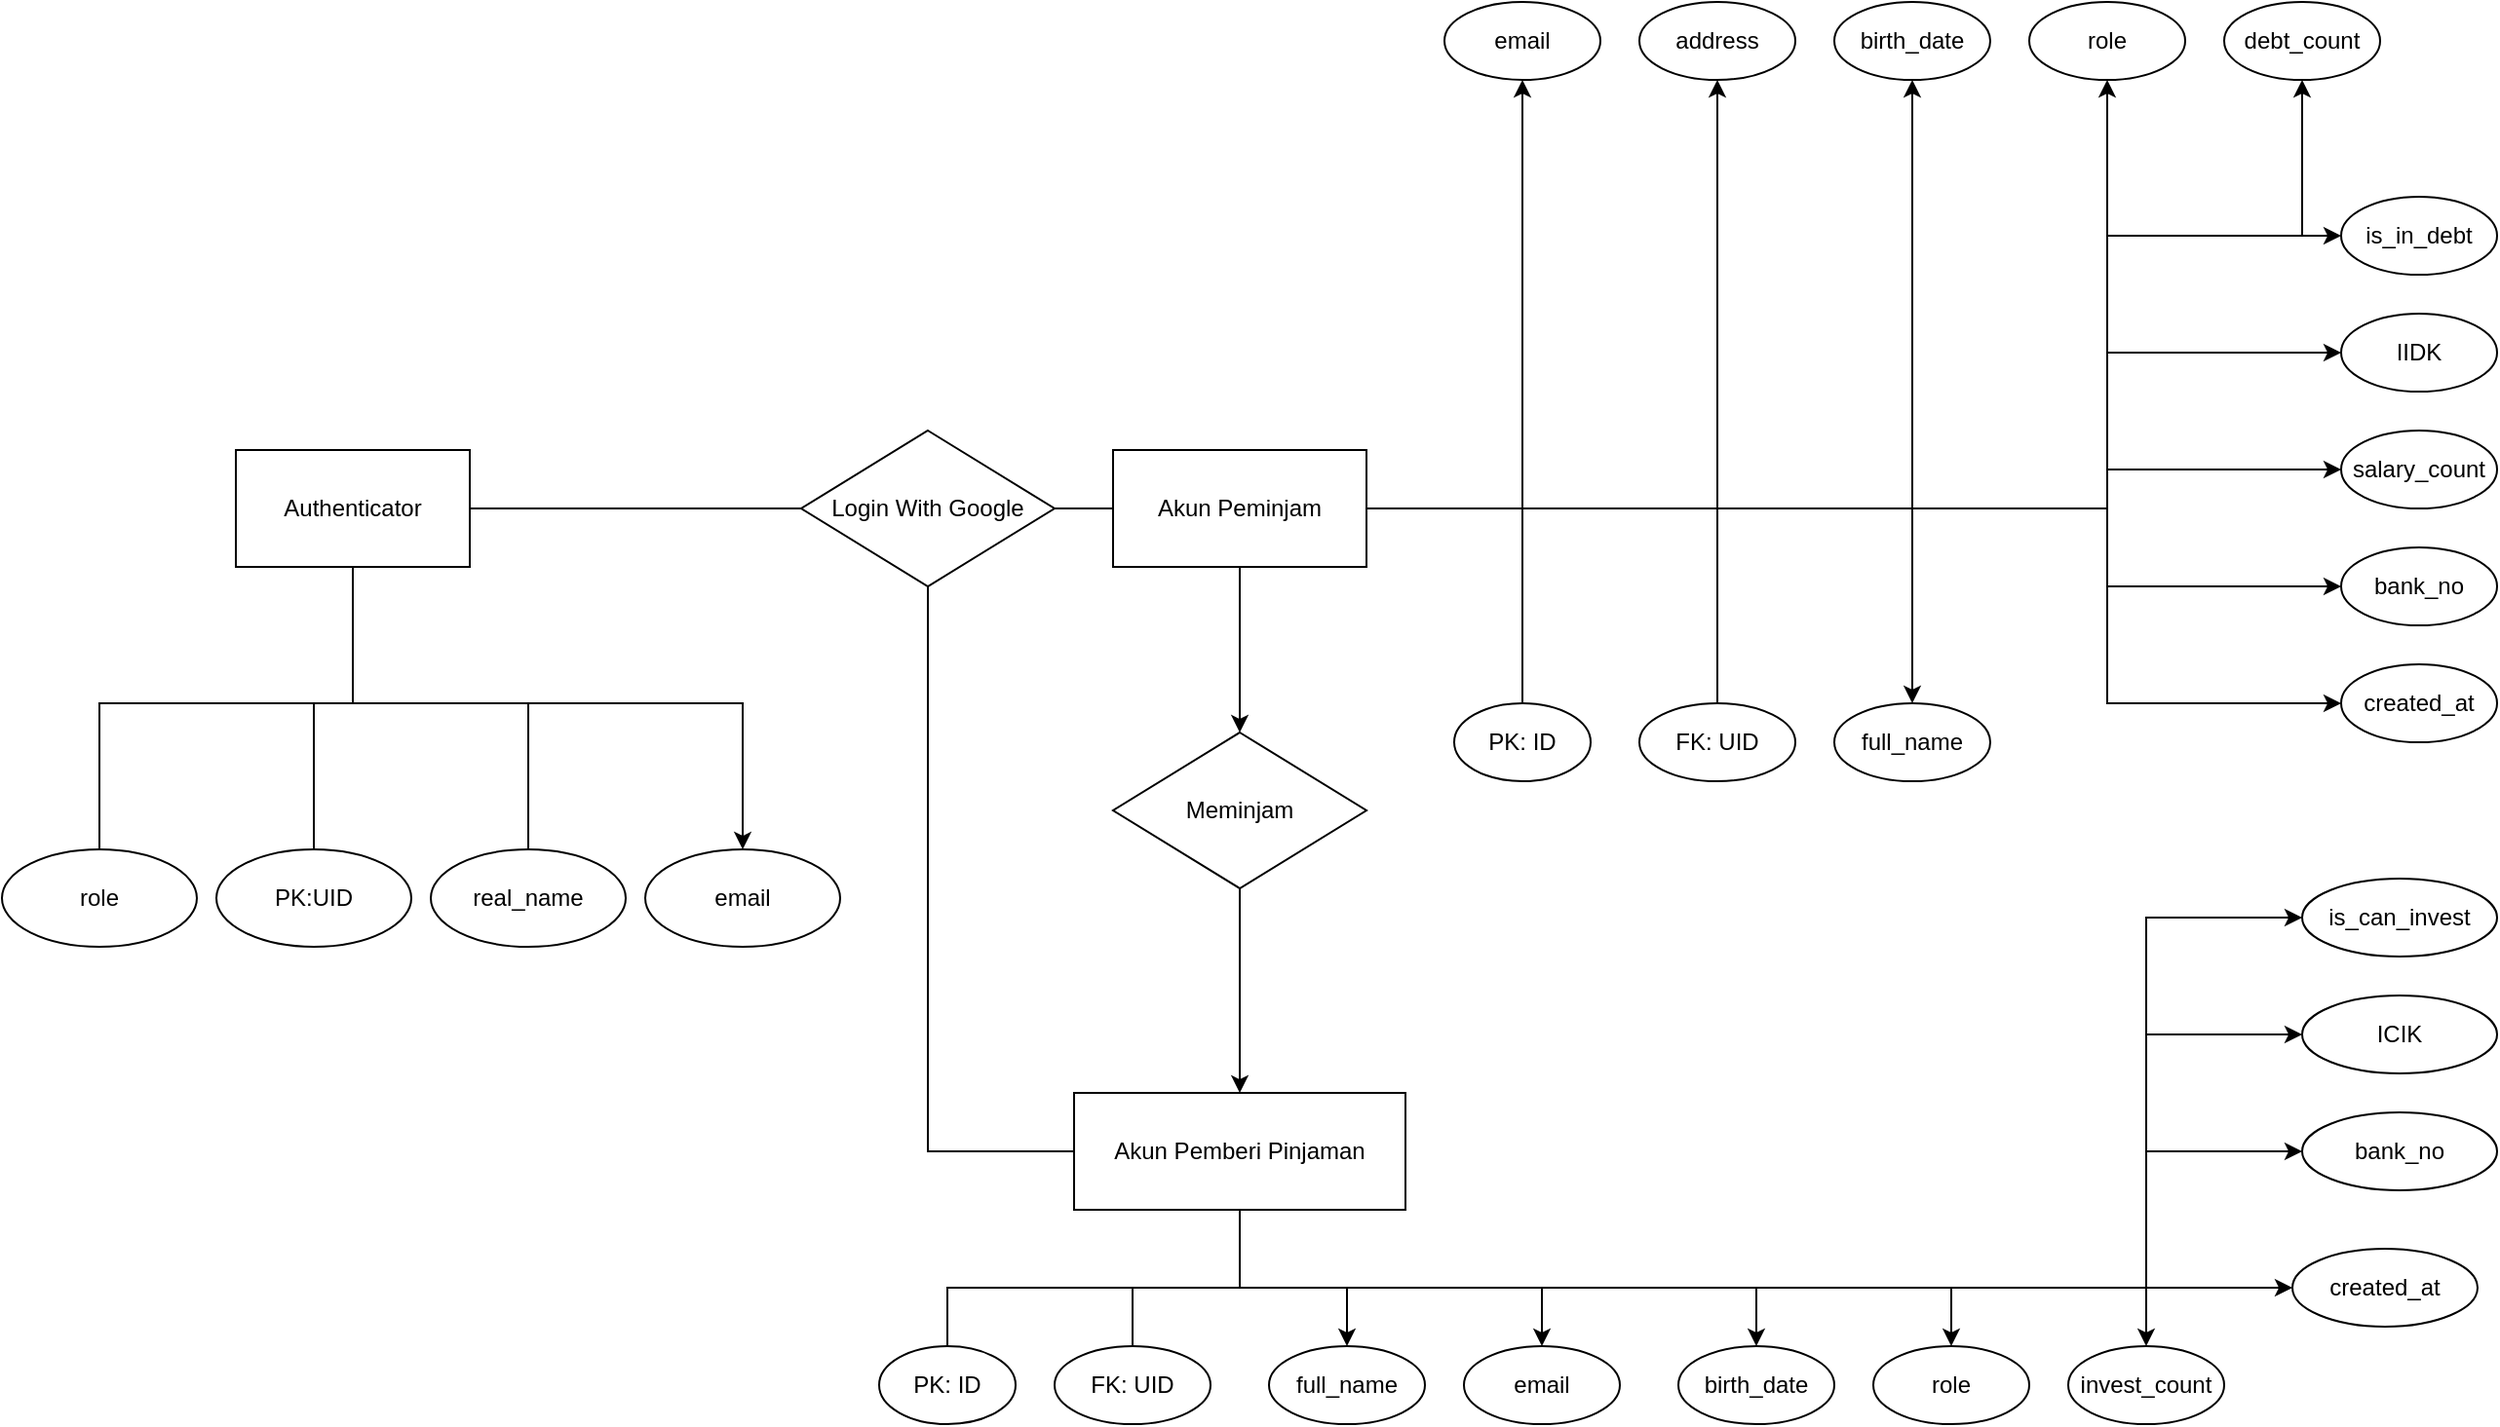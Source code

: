 <mxfile version="24.7.17">
  <diagram name="Page-1" id="lwDeEY2JYYdrH5nlkBoJ">
    <mxGraphModel dx="1922" dy="2220" grid="1" gridSize="10" guides="1" tooltips="1" connect="1" arrows="1" fold="1" page="1" pageScale="1" pageWidth="850" pageHeight="1100" math="0" shadow="0">
      <root>
        <mxCell id="0" />
        <mxCell id="1" parent="0" />
        <mxCell id="Ixt7KDWkkDkSaDbi-yvk-2" style="edgeStyle=orthogonalEdgeStyle;rounded=0;orthogonalLoop=1;jettySize=auto;html=1;exitX=0.5;exitY=1;exitDx=0;exitDy=0;entryX=0.5;entryY=0;entryDx=0;entryDy=0;" edge="1" parent="1" source="1TiUZI-1H1YMYdZX2LC2-1" target="1TiUZI-1H1YMYdZX2LC2-10">
          <mxGeometry relative="1" as="geometry">
            <Array as="points">
              <mxPoint x="300" y="240" />
              <mxPoint x="500" y="240" />
            </Array>
          </mxGeometry>
        </mxCell>
        <mxCell id="1TiUZI-1H1YMYdZX2LC2-1" value="Authenticator" style="rounded=1;whiteSpace=wrap;html=1;" parent="1" vertex="1">
          <mxGeometry x="240" y="110" width="120" height="60" as="geometry" />
        </mxCell>
        <mxCell id="1TiUZI-1H1YMYdZX2LC2-38" style="edgeStyle=orthogonalEdgeStyle;rounded=0;orthogonalLoop=1;jettySize=auto;html=1;exitX=1;exitY=0.5;exitDx=0;exitDy=0;entryX=0;entryY=0.5;entryDx=0;entryDy=0;" parent="1" source="1TiUZI-1H1YMYdZX2LC2-2" target="1TiUZI-1H1YMYdZX2LC2-25" edge="1">
          <mxGeometry relative="1" as="geometry">
            <Array as="points">
              <mxPoint x="1200" y="140" />
              <mxPoint x="1200" y="240" />
            </Array>
          </mxGeometry>
        </mxCell>
        <mxCell id="1TiUZI-1H1YMYdZX2LC2-39" style="edgeStyle=orthogonalEdgeStyle;rounded=0;orthogonalLoop=1;jettySize=auto;html=1;exitX=1;exitY=0.5;exitDx=0;exitDy=0;entryX=0;entryY=0.5;entryDx=0;entryDy=0;" parent="1" source="1TiUZI-1H1YMYdZX2LC2-2" target="1TiUZI-1H1YMYdZX2LC2-36" edge="1">
          <mxGeometry relative="1" as="geometry">
            <Array as="points">
              <mxPoint x="1200" y="140" />
              <mxPoint x="1200" y="180" />
            </Array>
          </mxGeometry>
        </mxCell>
        <mxCell id="1TiUZI-1H1YMYdZX2LC2-40" style="edgeStyle=orthogonalEdgeStyle;rounded=0;orthogonalLoop=1;jettySize=auto;html=1;exitX=1;exitY=0.5;exitDx=0;exitDy=0;entryX=0;entryY=0.5;entryDx=0;entryDy=0;" parent="1" source="1TiUZI-1H1YMYdZX2LC2-2" target="1TiUZI-1H1YMYdZX2LC2-35" edge="1">
          <mxGeometry relative="1" as="geometry">
            <Array as="points">
              <mxPoint x="1200" y="140" />
              <mxPoint x="1200" y="120" />
            </Array>
          </mxGeometry>
        </mxCell>
        <mxCell id="1TiUZI-1H1YMYdZX2LC2-41" style="edgeStyle=orthogonalEdgeStyle;rounded=0;orthogonalLoop=1;jettySize=auto;html=1;exitX=1;exitY=0.5;exitDx=0;exitDy=0;entryX=0;entryY=0.5;entryDx=0;entryDy=0;" parent="1" source="1TiUZI-1H1YMYdZX2LC2-2" target="1TiUZI-1H1YMYdZX2LC2-34" edge="1">
          <mxGeometry relative="1" as="geometry">
            <Array as="points">
              <mxPoint x="1200" y="140" />
              <mxPoint x="1200" y="60" />
            </Array>
          </mxGeometry>
        </mxCell>
        <mxCell id="1TiUZI-1H1YMYdZX2LC2-42" style="edgeStyle=orthogonalEdgeStyle;rounded=0;orthogonalLoop=1;jettySize=auto;html=1;exitX=1;exitY=0.5;exitDx=0;exitDy=0;entryX=0;entryY=0.5;entryDx=0;entryDy=0;" parent="1" source="1TiUZI-1H1YMYdZX2LC2-2" target="1TiUZI-1H1YMYdZX2LC2-33" edge="1">
          <mxGeometry relative="1" as="geometry">
            <Array as="points">
              <mxPoint x="1200" y="140" />
              <mxPoint x="1200" />
            </Array>
          </mxGeometry>
        </mxCell>
        <mxCell id="1TiUZI-1H1YMYdZX2LC2-43" style="edgeStyle=orthogonalEdgeStyle;rounded=0;orthogonalLoop=1;jettySize=auto;html=1;exitX=1;exitY=0.5;exitDx=0;exitDy=0;entryX=0.5;entryY=1;entryDx=0;entryDy=0;" parent="1" source="1TiUZI-1H1YMYdZX2LC2-2" target="1TiUZI-1H1YMYdZX2LC2-32" edge="1">
          <mxGeometry relative="1" as="geometry">
            <Array as="points">
              <mxPoint x="1200" y="140" />
              <mxPoint x="1200" />
              <mxPoint x="1300" />
            </Array>
          </mxGeometry>
        </mxCell>
        <mxCell id="1TiUZI-1H1YMYdZX2LC2-44" style="edgeStyle=orthogonalEdgeStyle;rounded=0;orthogonalLoop=1;jettySize=auto;html=1;exitX=1;exitY=0.5;exitDx=0;exitDy=0;entryX=0.5;entryY=1;entryDx=0;entryDy=0;" parent="1" source="1TiUZI-1H1YMYdZX2LC2-2" target="1TiUZI-1H1YMYdZX2LC2-31" edge="1">
          <mxGeometry relative="1" as="geometry" />
        </mxCell>
        <mxCell id="1TiUZI-1H1YMYdZX2LC2-45" style="edgeStyle=orthogonalEdgeStyle;rounded=0;orthogonalLoop=1;jettySize=auto;html=1;exitX=1;exitY=0.5;exitDx=0;exitDy=0;entryX=0.5;entryY=1;entryDx=0;entryDy=0;" parent="1" source="1TiUZI-1H1YMYdZX2LC2-2" target="1TiUZI-1H1YMYdZX2LC2-30" edge="1">
          <mxGeometry relative="1" as="geometry" />
        </mxCell>
        <mxCell id="1TiUZI-1H1YMYdZX2LC2-46" style="edgeStyle=orthogonalEdgeStyle;rounded=0;orthogonalLoop=1;jettySize=auto;html=1;exitX=1;exitY=0.5;exitDx=0;exitDy=0;entryX=0.5;entryY=1;entryDx=0;entryDy=0;" parent="1" source="1TiUZI-1H1YMYdZX2LC2-2" target="1TiUZI-1H1YMYdZX2LC2-27" edge="1">
          <mxGeometry relative="1" as="geometry" />
        </mxCell>
        <mxCell id="1TiUZI-1H1YMYdZX2LC2-47" style="edgeStyle=orthogonalEdgeStyle;rounded=0;orthogonalLoop=1;jettySize=auto;html=1;exitX=1;exitY=0.5;exitDx=0;exitDy=0;entryX=0.5;entryY=1;entryDx=0;entryDy=0;" parent="1" source="1TiUZI-1H1YMYdZX2LC2-2" target="1TiUZI-1H1YMYdZX2LC2-29" edge="1">
          <mxGeometry relative="1" as="geometry" />
        </mxCell>
        <mxCell id="1TiUZI-1H1YMYdZX2LC2-48" style="edgeStyle=orthogonalEdgeStyle;rounded=0;orthogonalLoop=1;jettySize=auto;html=1;exitX=1;exitY=0.5;exitDx=0;exitDy=0;entryX=0.5;entryY=0;entryDx=0;entryDy=0;" parent="1" source="1TiUZI-1H1YMYdZX2LC2-2" target="1TiUZI-1H1YMYdZX2LC2-26" edge="1">
          <mxGeometry relative="1" as="geometry">
            <Array as="points">
              <mxPoint x="1100" y="140" />
              <mxPoint x="1100" y="205" />
            </Array>
          </mxGeometry>
        </mxCell>
        <mxCell id="1TiUZI-1H1YMYdZX2LC2-78" style="edgeStyle=orthogonalEdgeStyle;rounded=0;orthogonalLoop=1;jettySize=auto;html=1;exitX=0.5;exitY=1;exitDx=0;exitDy=0;entryX=0.5;entryY=0;entryDx=0;entryDy=0;" parent="1" source="1TiUZI-1H1YMYdZX2LC2-2" target="1TiUZI-1H1YMYdZX2LC2-77" edge="1">
          <mxGeometry relative="1" as="geometry" />
        </mxCell>
        <mxCell id="1TiUZI-1H1YMYdZX2LC2-2" value="&lt;div&gt;Akun Peminjam&lt;/div&gt;" style="rounded=1;whiteSpace=wrap;html=1;" parent="1" vertex="1">
          <mxGeometry x="690" y="110" width="130" height="60" as="geometry" />
        </mxCell>
        <mxCell id="1TiUZI-1H1YMYdZX2LC2-68" style="edgeStyle=orthogonalEdgeStyle;rounded=0;orthogonalLoop=1;jettySize=auto;html=1;exitX=0.5;exitY=1;exitDx=0;exitDy=0;entryX=0.5;entryY=0;entryDx=0;entryDy=0;" parent="1" source="1TiUZI-1H1YMYdZX2LC2-3" target="1TiUZI-1H1YMYdZX2LC2-60" edge="1">
          <mxGeometry relative="1" as="geometry">
            <Array as="points">
              <mxPoint x="755" y="540" />
              <mxPoint x="810" y="540" />
            </Array>
          </mxGeometry>
        </mxCell>
        <mxCell id="1TiUZI-1H1YMYdZX2LC2-69" style="edgeStyle=orthogonalEdgeStyle;rounded=0;orthogonalLoop=1;jettySize=auto;html=1;exitX=0.5;exitY=1;exitDx=0;exitDy=0;entryX=0.5;entryY=0;entryDx=0;entryDy=0;" parent="1" source="1TiUZI-1H1YMYdZX2LC2-3" target="1TiUZI-1H1YMYdZX2LC2-61" edge="1">
          <mxGeometry relative="1" as="geometry">
            <Array as="points">
              <mxPoint x="755" y="540" />
              <mxPoint x="910" y="540" />
            </Array>
          </mxGeometry>
        </mxCell>
        <mxCell id="1TiUZI-1H1YMYdZX2LC2-70" style="edgeStyle=orthogonalEdgeStyle;rounded=0;orthogonalLoop=1;jettySize=auto;html=1;exitX=0.5;exitY=1;exitDx=0;exitDy=0;entryX=0.5;entryY=0;entryDx=0;entryDy=0;" parent="1" source="1TiUZI-1H1YMYdZX2LC2-3" target="1TiUZI-1H1YMYdZX2LC2-62" edge="1">
          <mxGeometry relative="1" as="geometry">
            <Array as="points">
              <mxPoint x="755" y="540" />
              <mxPoint x="1020" y="540" />
            </Array>
          </mxGeometry>
        </mxCell>
        <mxCell id="1TiUZI-1H1YMYdZX2LC2-71" style="edgeStyle=orthogonalEdgeStyle;rounded=0;orthogonalLoop=1;jettySize=auto;html=1;exitX=0.5;exitY=1;exitDx=0;exitDy=0;entryX=0.5;entryY=0;entryDx=0;entryDy=0;" parent="1" source="1TiUZI-1H1YMYdZX2LC2-3" target="1TiUZI-1H1YMYdZX2LC2-63" edge="1">
          <mxGeometry relative="1" as="geometry">
            <Array as="points">
              <mxPoint x="755" y="540" />
              <mxPoint x="1120" y="540" />
            </Array>
          </mxGeometry>
        </mxCell>
        <mxCell id="1TiUZI-1H1YMYdZX2LC2-72" style="edgeStyle=orthogonalEdgeStyle;rounded=0;orthogonalLoop=1;jettySize=auto;html=1;exitX=0.5;exitY=1;exitDx=0;exitDy=0;entryX=0.5;entryY=0;entryDx=0;entryDy=0;" parent="1" source="1TiUZI-1H1YMYdZX2LC2-3" target="1TiUZI-1H1YMYdZX2LC2-64" edge="1">
          <mxGeometry relative="1" as="geometry">
            <Array as="points">
              <mxPoint x="755" y="540" />
              <mxPoint x="1220" y="540" />
            </Array>
          </mxGeometry>
        </mxCell>
        <mxCell id="1TiUZI-1H1YMYdZX2LC2-73" style="edgeStyle=orthogonalEdgeStyle;rounded=0;orthogonalLoop=1;jettySize=auto;html=1;exitX=0.5;exitY=1;exitDx=0;exitDy=0;entryX=0;entryY=0.5;entryDx=0;entryDy=0;" parent="1" source="1TiUZI-1H1YMYdZX2LC2-3" target="1TiUZI-1H1YMYdZX2LC2-59" edge="1">
          <mxGeometry relative="1" as="geometry">
            <Array as="points">
              <mxPoint x="755" y="540" />
              <mxPoint x="1295" y="540" />
            </Array>
          </mxGeometry>
        </mxCell>
        <mxCell id="1TiUZI-1H1YMYdZX2LC2-74" style="edgeStyle=orthogonalEdgeStyle;rounded=0;orthogonalLoop=1;jettySize=auto;html=1;entryX=0;entryY=0.5;entryDx=0;entryDy=0;" parent="1" target="1TiUZI-1H1YMYdZX2LC2-67" edge="1">
          <mxGeometry relative="1" as="geometry">
            <mxPoint x="755" y="500" as="sourcePoint" />
            <Array as="points">
              <mxPoint x="755" y="540" />
              <mxPoint x="1220" y="540" />
              <mxPoint x="1220" y="470" />
            </Array>
          </mxGeometry>
        </mxCell>
        <mxCell id="1TiUZI-1H1YMYdZX2LC2-75" style="edgeStyle=orthogonalEdgeStyle;rounded=0;orthogonalLoop=1;jettySize=auto;html=1;entryX=0;entryY=0.5;entryDx=0;entryDy=0;exitX=0.5;exitY=1;exitDx=0;exitDy=0;" parent="1" source="Ixt7KDWkkDkSaDbi-yvk-7" target="1TiUZI-1H1YMYdZX2LC2-66" edge="1">
          <mxGeometry relative="1" as="geometry">
            <mxPoint x="760" y="500" as="sourcePoint" />
            <Array as="points">
              <mxPoint x="755" y="540" />
              <mxPoint x="1220" y="540" />
              <mxPoint x="1220" y="410" />
            </Array>
          </mxGeometry>
        </mxCell>
        <mxCell id="1TiUZI-1H1YMYdZX2LC2-76" style="edgeStyle=orthogonalEdgeStyle;rounded=0;orthogonalLoop=1;jettySize=auto;html=1;exitX=0.5;exitY=1;exitDx=0;exitDy=0;entryX=0;entryY=0.5;entryDx=0;entryDy=0;" parent="1" source="Ixt7KDWkkDkSaDbi-yvk-7" target="1TiUZI-1H1YMYdZX2LC2-65" edge="1">
          <mxGeometry relative="1" as="geometry">
            <Array as="points">
              <mxPoint x="755" y="540" />
              <mxPoint x="1220" y="540" />
              <mxPoint x="1220" y="350" />
            </Array>
          </mxGeometry>
        </mxCell>
        <mxCell id="1TiUZI-1H1YMYdZX2LC2-3" value="&lt;div&gt;Akun Pemberi Pinjaman&lt;br&gt;&lt;/div&gt;" style="rounded=1;whiteSpace=wrap;html=1;" parent="1" vertex="1">
          <mxGeometry x="670" y="440" width="170" height="60" as="geometry" />
        </mxCell>
        <mxCell id="1TiUZI-1H1YMYdZX2LC2-4" value="PK:UID" style="ellipse;whiteSpace=wrap;html=1;" parent="1" vertex="1">
          <mxGeometry x="230" y="315" width="100" height="50" as="geometry" />
        </mxCell>
        <mxCell id="1TiUZI-1H1YMYdZX2LC2-5" value="" style="endArrow=none;html=1;rounded=0;exitX=0.5;exitY=0;exitDx=0;exitDy=0;entryX=0.5;entryY=1;entryDx=0;entryDy=0;" parent="1" source="1TiUZI-1H1YMYdZX2LC2-4" target="1TiUZI-1H1YMYdZX2LC2-1" edge="1">
          <mxGeometry width="50" height="50" relative="1" as="geometry">
            <mxPoint x="480" y="230" as="sourcePoint" />
            <mxPoint x="530" y="180" as="targetPoint" />
            <Array as="points">
              <mxPoint x="280" y="240" />
              <mxPoint x="300" y="240" />
            </Array>
          </mxGeometry>
        </mxCell>
        <mxCell id="1TiUZI-1H1YMYdZX2LC2-6" value="real_name" style="ellipse;whiteSpace=wrap;html=1;" parent="1" vertex="1">
          <mxGeometry x="340" y="315" width="100" height="50" as="geometry" />
        </mxCell>
        <mxCell id="1TiUZI-1H1YMYdZX2LC2-7" value="" style="endArrow=none;html=1;rounded=0;entryX=0.5;entryY=0;entryDx=0;entryDy=0;" parent="1" target="1TiUZI-1H1YMYdZX2LC2-6" edge="1">
          <mxGeometry width="50" height="50" relative="1" as="geometry">
            <mxPoint x="300" y="170" as="sourcePoint" />
            <mxPoint x="530" y="180" as="targetPoint" />
            <Array as="points">
              <mxPoint x="300" y="240" />
              <mxPoint x="390" y="240" />
            </Array>
          </mxGeometry>
        </mxCell>
        <mxCell id="1TiUZI-1H1YMYdZX2LC2-8" value="role" style="ellipse;whiteSpace=wrap;html=1;" parent="1" vertex="1">
          <mxGeometry x="120" y="315" width="100" height="50" as="geometry" />
        </mxCell>
        <mxCell id="1TiUZI-1H1YMYdZX2LC2-9" value="" style="endArrow=none;html=1;rounded=0;entryX=0.5;entryY=0;entryDx=0;entryDy=0;exitX=0.5;exitY=1;exitDx=0;exitDy=0;" parent="1" source="1TiUZI-1H1YMYdZX2LC2-1" target="1TiUZI-1H1YMYdZX2LC2-8" edge="1">
          <mxGeometry width="50" height="50" relative="1" as="geometry">
            <mxPoint x="410" y="170" as="sourcePoint" />
            <mxPoint x="640" y="180" as="targetPoint" />
            <Array as="points">
              <mxPoint x="300" y="240" />
              <mxPoint x="170" y="240" />
            </Array>
          </mxGeometry>
        </mxCell>
        <mxCell id="1TiUZI-1H1YMYdZX2LC2-10" value="email" style="ellipse;whiteSpace=wrap;html=1;" parent="1" vertex="1">
          <mxGeometry x="450" y="315" width="100" height="50" as="geometry" />
        </mxCell>
        <mxCell id="1TiUZI-1H1YMYdZX2LC2-12" value="Login With Google" style="rhombus;whiteSpace=wrap;html=1;" parent="1" vertex="1">
          <mxGeometry x="530" y="100" width="130" height="80" as="geometry" />
        </mxCell>
        <mxCell id="1TiUZI-1H1YMYdZX2LC2-13" value="" style="endArrow=none;html=1;rounded=0;exitX=1;exitY=0.5;exitDx=0;exitDy=0;entryX=0;entryY=0.5;entryDx=0;entryDy=0;" parent="1" source="1TiUZI-1H1YMYdZX2LC2-1" target="1TiUZI-1H1YMYdZX2LC2-12" edge="1">
          <mxGeometry width="50" height="50" relative="1" as="geometry">
            <mxPoint x="590" y="250" as="sourcePoint" />
            <mxPoint x="640" y="200" as="targetPoint" />
          </mxGeometry>
        </mxCell>
        <mxCell id="1TiUZI-1H1YMYdZX2LC2-14" value="" style="endArrow=none;html=1;rounded=0;exitX=1;exitY=0.5;exitDx=0;exitDy=0;entryX=0;entryY=0.5;entryDx=0;entryDy=0;" parent="1" source="1TiUZI-1H1YMYdZX2LC2-12" target="1TiUZI-1H1YMYdZX2LC2-2" edge="1">
          <mxGeometry width="50" height="50" relative="1" as="geometry">
            <mxPoint x="460" y="310" as="sourcePoint" />
            <mxPoint x="510" y="260" as="targetPoint" />
          </mxGeometry>
        </mxCell>
        <mxCell id="1TiUZI-1H1YMYdZX2LC2-15" value="" style="endArrow=none;html=1;rounded=0;exitX=0.5;exitY=1;exitDx=0;exitDy=0;entryX=0;entryY=0.5;entryDx=0;entryDy=0;" parent="1" source="1TiUZI-1H1YMYdZX2LC2-12" target="1TiUZI-1H1YMYdZX2LC2-3" edge="1">
          <mxGeometry width="50" height="50" relative="1" as="geometry">
            <mxPoint x="440" y="390" as="sourcePoint" />
            <mxPoint x="490" y="340" as="targetPoint" />
            <Array as="points">
              <mxPoint x="595" y="470" />
            </Array>
          </mxGeometry>
        </mxCell>
        <mxCell id="1TiUZI-1H1YMYdZX2LC2-17" value="PK: ID" style="ellipse;whiteSpace=wrap;html=1;" parent="1" vertex="1">
          <mxGeometry x="865" y="240" width="70" height="40" as="geometry" />
        </mxCell>
        <mxCell id="1TiUZI-1H1YMYdZX2LC2-18" value="" style="endArrow=none;html=1;rounded=0;exitX=1;exitY=0.5;exitDx=0;exitDy=0;" parent="1" source="Ixt7KDWkkDkSaDbi-yvk-8" edge="1">
          <mxGeometry width="50" height="50" relative="1" as="geometry">
            <mxPoint x="540" y="110" as="sourcePoint" />
            <mxPoint x="900" y="240" as="targetPoint" />
            <Array as="points">
              <mxPoint x="900" y="140" />
            </Array>
          </mxGeometry>
        </mxCell>
        <mxCell id="1TiUZI-1H1YMYdZX2LC2-19" value="PK: ID" style="ellipse;whiteSpace=wrap;html=1;" parent="1" vertex="1">
          <mxGeometry x="570" y="570" width="70" height="40" as="geometry" />
        </mxCell>
        <mxCell id="1TiUZI-1H1YMYdZX2LC2-20" value="" style="endArrow=none;html=1;rounded=0;exitX=0.5;exitY=1;exitDx=0;exitDy=0;entryX=0.5;entryY=0;entryDx=0;entryDy=0;" parent="1" source="1TiUZI-1H1YMYdZX2LC2-3" target="1TiUZI-1H1YMYdZX2LC2-19" edge="1">
          <mxGeometry width="50" height="50" relative="1" as="geometry">
            <mxPoint x="787.5" y="580" as="sourcePoint" />
            <mxPoint x="730" y="680" as="targetPoint" />
            <Array as="points">
              <mxPoint x="755" y="540" />
              <mxPoint x="605" y="540" />
            </Array>
          </mxGeometry>
        </mxCell>
        <mxCell id="1TiUZI-1H1YMYdZX2LC2-21" value="FK: UID" style="ellipse;whiteSpace=wrap;html=1;" parent="1" vertex="1">
          <mxGeometry x="660" y="570" width="80" height="40" as="geometry" />
        </mxCell>
        <mxCell id="1TiUZI-1H1YMYdZX2LC2-22" value="" style="endArrow=none;html=1;rounded=0;entryX=0.5;entryY=1;entryDx=0;entryDy=0;exitX=0.5;exitY=0;exitDx=0;exitDy=0;" parent="1" source="1TiUZI-1H1YMYdZX2LC2-21" target="1TiUZI-1H1YMYdZX2LC2-3" edge="1">
          <mxGeometry width="50" height="50" relative="1" as="geometry">
            <mxPoint x="710" y="560" as="sourcePoint" />
            <mxPoint x="670" y="600" as="targetPoint" />
            <Array as="points">
              <mxPoint x="700" y="540" />
              <mxPoint x="755" y="540" />
            </Array>
          </mxGeometry>
        </mxCell>
        <mxCell id="1TiUZI-1H1YMYdZX2LC2-23" value="FK: UID" style="ellipse;whiteSpace=wrap;html=1;" parent="1" vertex="1">
          <mxGeometry x="960" y="240" width="80" height="40" as="geometry" />
        </mxCell>
        <mxCell id="1TiUZI-1H1YMYdZX2LC2-24" value="" style="endArrow=none;html=1;rounded=0;exitX=1;exitY=0.5;exitDx=0;exitDy=0;entryX=0.5;entryY=0;entryDx=0;entryDy=0;" parent="1" source="Ixt7KDWkkDkSaDbi-yvk-8" target="1TiUZI-1H1YMYdZX2LC2-23" edge="1">
          <mxGeometry width="50" height="50" relative="1" as="geometry">
            <mxPoint x="720" y="110" as="sourcePoint" />
            <mxPoint x="770" y="60" as="targetPoint" />
            <Array as="points">
              <mxPoint x="1000" y="140" />
            </Array>
          </mxGeometry>
        </mxCell>
        <mxCell id="1TiUZI-1H1YMYdZX2LC2-25" value="created_at" style="ellipse;whiteSpace=wrap;html=1;" parent="1" vertex="1">
          <mxGeometry x="1320" y="220" width="80" height="40" as="geometry" />
        </mxCell>
        <mxCell id="1TiUZI-1H1YMYdZX2LC2-26" value="full_name" style="ellipse;whiteSpace=wrap;html=1;" parent="1" vertex="1">
          <mxGeometry x="1060" y="240" width="80" height="40" as="geometry" />
        </mxCell>
        <mxCell id="1TiUZI-1H1YMYdZX2LC2-27" value="address" style="ellipse;whiteSpace=wrap;html=1;" parent="1" vertex="1">
          <mxGeometry x="960" y="-120" width="80" height="40" as="geometry" />
        </mxCell>
        <mxCell id="1TiUZI-1H1YMYdZX2LC2-29" value="&lt;div&gt;email&lt;/div&gt;" style="ellipse;whiteSpace=wrap;html=1;" parent="1" vertex="1">
          <mxGeometry x="860" y="-120" width="80" height="40" as="geometry" />
        </mxCell>
        <mxCell id="1TiUZI-1H1YMYdZX2LC2-30" value="birth_date" style="ellipse;whiteSpace=wrap;html=1;" parent="1" vertex="1">
          <mxGeometry x="1060" y="-120" width="80" height="40" as="geometry" />
        </mxCell>
        <mxCell id="1TiUZI-1H1YMYdZX2LC2-31" value="role" style="ellipse;whiteSpace=wrap;html=1;" parent="1" vertex="1">
          <mxGeometry x="1160" y="-120" width="80" height="40" as="geometry" />
        </mxCell>
        <mxCell id="1TiUZI-1H1YMYdZX2LC2-32" value="debt_count" style="ellipse;whiteSpace=wrap;html=1;" parent="1" vertex="1">
          <mxGeometry x="1260" y="-120" width="80" height="40" as="geometry" />
        </mxCell>
        <mxCell id="1TiUZI-1H1YMYdZX2LC2-33" value="is_in_debt" style="ellipse;whiteSpace=wrap;html=1;" parent="1" vertex="1">
          <mxGeometry x="1320" y="-20" width="80" height="40" as="geometry" />
        </mxCell>
        <mxCell id="1TiUZI-1H1YMYdZX2LC2-34" value="IIDK" style="ellipse;whiteSpace=wrap;html=1;" parent="1" vertex="1">
          <mxGeometry x="1320" y="40" width="80" height="40" as="geometry" />
        </mxCell>
        <mxCell id="1TiUZI-1H1YMYdZX2LC2-35" value="salary_count" style="ellipse;whiteSpace=wrap;html=1;" parent="1" vertex="1">
          <mxGeometry x="1320" y="100" width="80" height="40" as="geometry" />
        </mxCell>
        <mxCell id="1TiUZI-1H1YMYdZX2LC2-36" value="bank_no" style="ellipse;whiteSpace=wrap;html=1;" parent="1" vertex="1">
          <mxGeometry x="1320" y="160" width="80" height="40" as="geometry" />
        </mxCell>
        <mxCell id="1TiUZI-1H1YMYdZX2LC2-59" value="created_at" style="ellipse;whiteSpace=wrap;html=1;" parent="1" vertex="1">
          <mxGeometry x="1295" y="520" width="95" height="40" as="geometry" />
        </mxCell>
        <mxCell id="1TiUZI-1H1YMYdZX2LC2-60" value="full_name" style="ellipse;whiteSpace=wrap;html=1;" parent="1" vertex="1">
          <mxGeometry x="770" y="570" width="80" height="40" as="geometry" />
        </mxCell>
        <mxCell id="1TiUZI-1H1YMYdZX2LC2-61" value="&lt;div&gt;email&lt;/div&gt;" style="ellipse;whiteSpace=wrap;html=1;" parent="1" vertex="1">
          <mxGeometry x="870" y="570" width="80" height="40" as="geometry" />
        </mxCell>
        <mxCell id="1TiUZI-1H1YMYdZX2LC2-62" value="birth_date" style="ellipse;whiteSpace=wrap;html=1;" parent="1" vertex="1">
          <mxGeometry x="980" y="570" width="80" height="40" as="geometry" />
        </mxCell>
        <mxCell id="1TiUZI-1H1YMYdZX2LC2-63" value="role" style="ellipse;whiteSpace=wrap;html=1;" parent="1" vertex="1">
          <mxGeometry x="1080" y="570" width="80" height="40" as="geometry" />
        </mxCell>
        <mxCell id="1TiUZI-1H1YMYdZX2LC2-64" value="invest_count" style="ellipse;whiteSpace=wrap;html=1;" parent="1" vertex="1">
          <mxGeometry x="1180" y="570" width="80" height="40" as="geometry" />
        </mxCell>
        <mxCell id="1TiUZI-1H1YMYdZX2LC2-65" value="is_can_invest" style="ellipse;whiteSpace=wrap;html=1;" parent="1" vertex="1">
          <mxGeometry x="1300" y="330" width="100" height="40" as="geometry" />
        </mxCell>
        <mxCell id="1TiUZI-1H1YMYdZX2LC2-66" value="ICIK" style="ellipse;whiteSpace=wrap;html=1;" parent="1" vertex="1">
          <mxGeometry x="1300" y="390" width="100" height="40" as="geometry" />
        </mxCell>
        <mxCell id="1TiUZI-1H1YMYdZX2LC2-67" value="bank_no" style="ellipse;whiteSpace=wrap;html=1;" parent="1" vertex="1">
          <mxGeometry x="1300" y="450" width="100" height="40" as="geometry" />
        </mxCell>
        <mxCell id="1TiUZI-1H1YMYdZX2LC2-79" style="edgeStyle=orthogonalEdgeStyle;rounded=0;orthogonalLoop=1;jettySize=auto;html=1;exitX=0.5;exitY=1;exitDx=0;exitDy=0;entryX=0.5;entryY=0;entryDx=0;entryDy=0;" parent="1" source="1TiUZI-1H1YMYdZX2LC2-77" target="1TiUZI-1H1YMYdZX2LC2-3" edge="1">
          <mxGeometry relative="1" as="geometry" />
        </mxCell>
        <mxCell id="1TiUZI-1H1YMYdZX2LC2-77" value="Meminjam" style="rhombus;whiteSpace=wrap;html=1;" parent="1" vertex="1">
          <mxGeometry x="690" y="255" width="130" height="80" as="geometry" />
        </mxCell>
        <mxCell id="Ixt7KDWkkDkSaDbi-yvk-7" value="Akun Pemberi Pinjaman" style="rounded=0;whiteSpace=wrap;html=1;" vertex="1" parent="1">
          <mxGeometry x="670" y="440" width="170" height="60" as="geometry" />
        </mxCell>
        <mxCell id="Ixt7KDWkkDkSaDbi-yvk-8" value="Akun Peminjam" style="rounded=0;whiteSpace=wrap;html=1;" vertex="1" parent="1">
          <mxGeometry x="690" y="110" width="130" height="60" as="geometry" />
        </mxCell>
        <mxCell id="Ixt7KDWkkDkSaDbi-yvk-9" value="Authenticator" style="rounded=0;whiteSpace=wrap;html=1;" vertex="1" parent="1">
          <mxGeometry x="240" y="110" width="120" height="60" as="geometry" />
        </mxCell>
      </root>
    </mxGraphModel>
  </diagram>
</mxfile>
